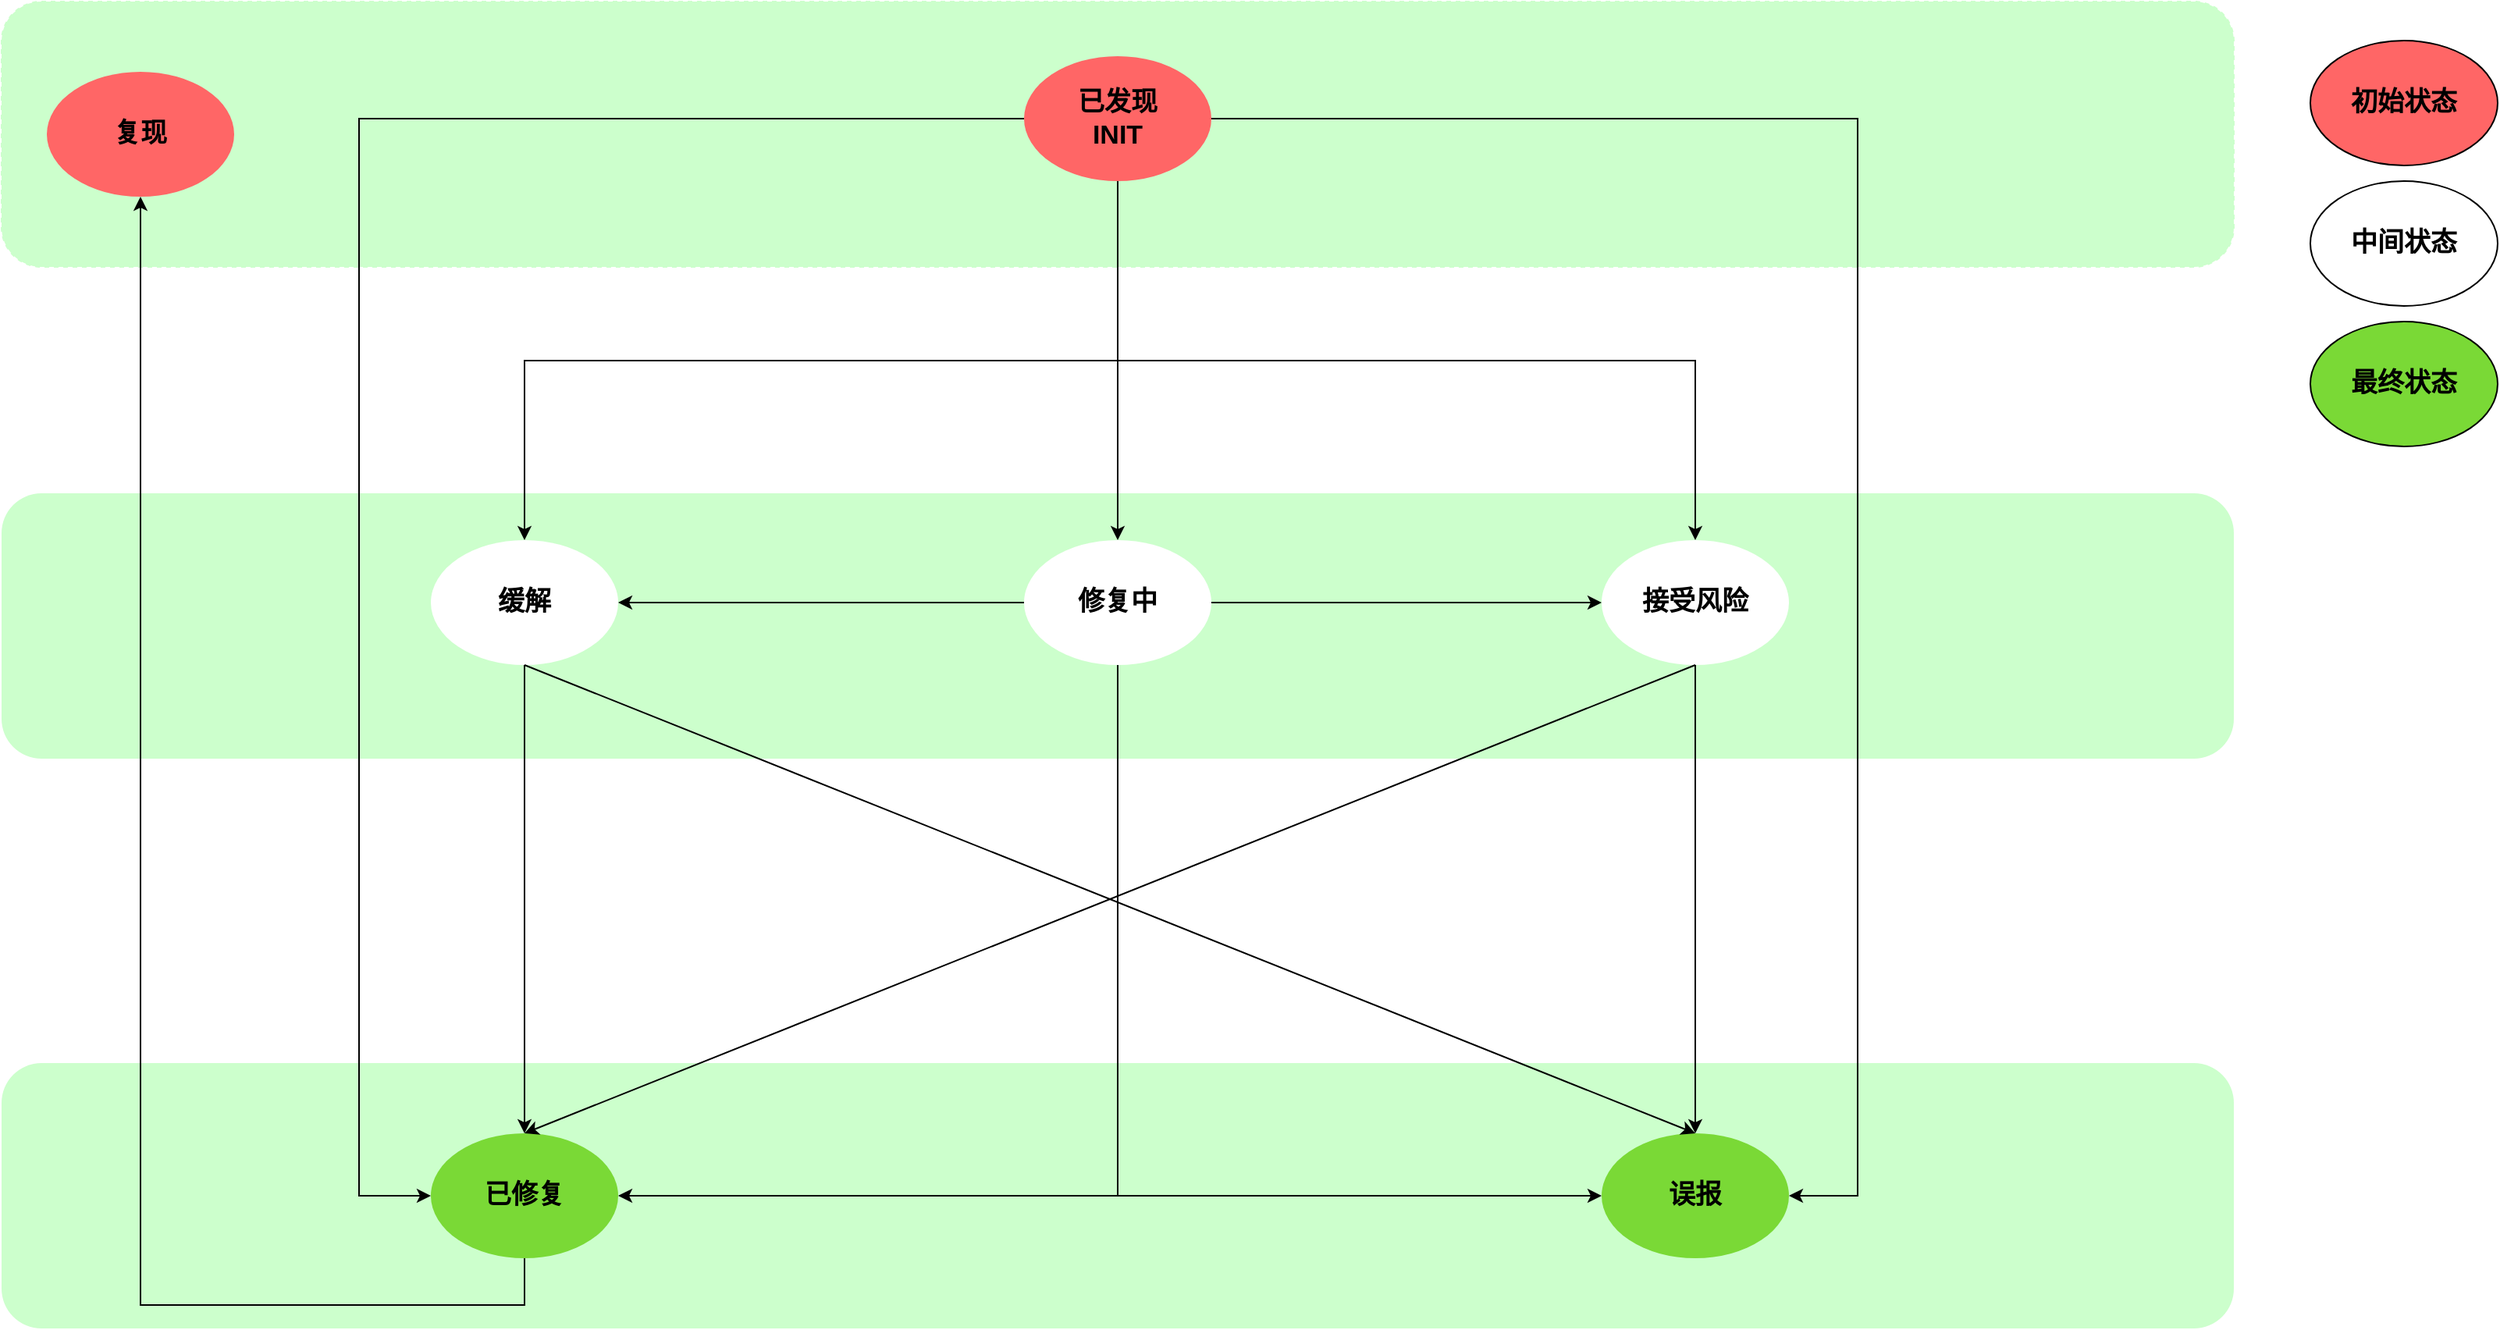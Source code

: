 <mxfile version="21.4.0" type="github">
  <diagram id="C5RBs43oDa-KdzZeNtuy" name="Page-1">
    <mxGraphModel dx="2856" dy="1726" grid="1" gridSize="10" guides="1" tooltips="1" connect="1" arrows="1" fold="1" page="1" pageScale="1" pageWidth="1169" pageHeight="827" math="0" shadow="0">
      <root>
        <mxCell id="WIyWlLk6GJQsqaUBKTNV-0" />
        <mxCell id="WIyWlLk6GJQsqaUBKTNV-1" parent="WIyWlLk6GJQsqaUBKTNV-0" />
        <mxCell id="Av-Ec4sqUtb1PAVs9bJq-25" value="" style="rounded=1;whiteSpace=wrap;html=1;dashed=1;fillColor=#CCFFCC;strokeColor=none;fontFamily=Helvetica;fontSize=17;fontStyle=1" vertex="1" parent="WIyWlLk6GJQsqaUBKTNV-1">
          <mxGeometry x="-19" y="655" width="1430" height="170" as="geometry" />
        </mxCell>
        <mxCell id="Av-Ec4sqUtb1PAVs9bJq-26" value="" style="rounded=1;whiteSpace=wrap;html=1;dashed=1;fillColor=#CCFFCC;strokeColor=#CCFFCC;gradientColor=none;fontFamily=Helvetica;fontSize=17;fontStyle=1" vertex="1" parent="WIyWlLk6GJQsqaUBKTNV-1">
          <mxGeometry x="-19" y="-25" width="1430" height="170" as="geometry" />
        </mxCell>
        <mxCell id="Av-Ec4sqUtb1PAVs9bJq-24" value="" style="rounded=1;whiteSpace=wrap;html=1;dashed=1;fillColor=#CCFFCC;strokeColor=none;strokeWidth=3;fontFamily=Helvetica;fontSize=17;fontStyle=1" vertex="1" parent="WIyWlLk6GJQsqaUBKTNV-1">
          <mxGeometry x="-19" y="290" width="1430" height="170" as="geometry" />
        </mxCell>
        <mxCell id="Av-Ec4sqUtb1PAVs9bJq-0" value="已发现&lt;br style=&quot;font-size: 17px;&quot;&gt;INIT" style="ellipse;whiteSpace=wrap;html=1;fillColor=#FF6666;strokeColor=none;fontFamily=Helvetica;fontSize=17;fontStyle=1" vertex="1" parent="WIyWlLk6GJQsqaUBKTNV-1">
          <mxGeometry x="636" y="10" width="120" height="80" as="geometry" />
        </mxCell>
        <mxCell id="Av-Ec4sqUtb1PAVs9bJq-1" value="修复中&lt;br style=&quot;font-size: 17px;&quot;&gt;" style="ellipse;whiteSpace=wrap;html=1;fillColor=#FFFFFF;strokeColor=none;fontFamily=Helvetica;fontSize=17;fontStyle=1" vertex="1" parent="WIyWlLk6GJQsqaUBKTNV-1">
          <mxGeometry x="636" y="320" width="120" height="80" as="geometry" />
        </mxCell>
        <mxCell id="Av-Ec4sqUtb1PAVs9bJq-2" value="已修复" style="ellipse;whiteSpace=wrap;html=1;fillColor=#7AD936;strokeColor=none;fontFamily=Helvetica;fontSize=17;fontStyle=1" vertex="1" parent="WIyWlLk6GJQsqaUBKTNV-1">
          <mxGeometry x="256" y="700" width="120" height="80" as="geometry" />
        </mxCell>
        <mxCell id="Av-Ec4sqUtb1PAVs9bJq-3" value="缓解" style="ellipse;whiteSpace=wrap;html=1;strokeColor=none;fillColor=#FFFFFF;fontFamily=Helvetica;fontSize=17;fontStyle=1" vertex="1" parent="WIyWlLk6GJQsqaUBKTNV-1">
          <mxGeometry x="256" y="320" width="120" height="80" as="geometry" />
        </mxCell>
        <mxCell id="Av-Ec4sqUtb1PAVs9bJq-4" value="接受风险" style="ellipse;whiteSpace=wrap;html=1;fillColor=#FFFFFF;strokeColor=none;fontFamily=Helvetica;fontSize=17;fontStyle=1" vertex="1" parent="WIyWlLk6GJQsqaUBKTNV-1">
          <mxGeometry x="1006" y="320" width="120" height="80" as="geometry" />
        </mxCell>
        <mxCell id="Av-Ec4sqUtb1PAVs9bJq-5" value="误报" style="ellipse;whiteSpace=wrap;html=1;fillColor=#7AD936;strokeColor=none;fontFamily=Helvetica;fontSize=17;fontStyle=1" vertex="1" parent="WIyWlLk6GJQsqaUBKTNV-1">
          <mxGeometry x="1006" y="700" width="120" height="80" as="geometry" />
        </mxCell>
        <mxCell id="Av-Ec4sqUtb1PAVs9bJq-6" value="复现" style="ellipse;whiteSpace=wrap;html=1;strokeColor=none;fillColor=#FF6666;fontFamily=Helvetica;fontSize=17;fontStyle=1" vertex="1" parent="WIyWlLk6GJQsqaUBKTNV-1">
          <mxGeometry x="10" y="20" width="120" height="80" as="geometry" />
        </mxCell>
        <mxCell id="Av-Ec4sqUtb1PAVs9bJq-7" value="" style="endArrow=classic;html=1;rounded=0;exitX=0.5;exitY=1;exitDx=0;exitDy=0;entryX=0.5;entryY=0;entryDx=0;entryDy=0;edgeStyle=orthogonalEdgeStyle;fontFamily=Helvetica;fontSize=17;fontStyle=1" edge="1" parent="WIyWlLk6GJQsqaUBKTNV-1" source="Av-Ec4sqUtb1PAVs9bJq-0" target="Av-Ec4sqUtb1PAVs9bJq-1">
          <mxGeometry width="50" height="50" relative="1" as="geometry">
            <mxPoint x="666" y="270" as="sourcePoint" />
            <mxPoint x="716" y="220" as="targetPoint" />
          </mxGeometry>
        </mxCell>
        <mxCell id="Av-Ec4sqUtb1PAVs9bJq-8" value="" style="endArrow=classic;html=1;rounded=0;exitX=1;exitY=0.5;exitDx=0;exitDy=0;entryX=0;entryY=0.5;entryDx=0;entryDy=0;fontFamily=Helvetica;fontSize=17;fontStyle=1" edge="1" parent="WIyWlLk6GJQsqaUBKTNV-1" source="Av-Ec4sqUtb1PAVs9bJq-1" target="Av-Ec4sqUtb1PAVs9bJq-4">
          <mxGeometry width="50" height="50" relative="1" as="geometry">
            <mxPoint x="666" y="270" as="sourcePoint" />
            <mxPoint x="716" y="220" as="targetPoint" />
          </mxGeometry>
        </mxCell>
        <mxCell id="Av-Ec4sqUtb1PAVs9bJq-9" value="" style="endArrow=classic;html=1;rounded=0;exitX=0;exitY=0.5;exitDx=0;exitDy=0;entryX=1;entryY=0.5;entryDx=0;entryDy=0;fontFamily=Helvetica;fontSize=17;fontStyle=1" edge="1" parent="WIyWlLk6GJQsqaUBKTNV-1" source="Av-Ec4sqUtb1PAVs9bJq-1" target="Av-Ec4sqUtb1PAVs9bJq-3">
          <mxGeometry width="50" height="50" relative="1" as="geometry">
            <mxPoint x="666" y="270" as="sourcePoint" />
            <mxPoint x="716" y="220" as="targetPoint" />
          </mxGeometry>
        </mxCell>
        <mxCell id="Av-Ec4sqUtb1PAVs9bJq-10" value="" style="endArrow=classic;html=1;rounded=0;exitX=0.5;exitY=1;exitDx=0;exitDy=0;entryX=0.5;entryY=0;entryDx=0;entryDy=0;fontFamily=Helvetica;fontSize=17;fontStyle=1" edge="1" parent="WIyWlLk6GJQsqaUBKTNV-1" source="Av-Ec4sqUtb1PAVs9bJq-3" target="Av-Ec4sqUtb1PAVs9bJq-2">
          <mxGeometry width="50" height="50" relative="1" as="geometry">
            <mxPoint x="666" y="270" as="sourcePoint" />
            <mxPoint x="716" y="220" as="targetPoint" />
          </mxGeometry>
        </mxCell>
        <mxCell id="Av-Ec4sqUtb1PAVs9bJq-11" value="" style="endArrow=classic;html=1;rounded=0;exitX=0.5;exitY=1;exitDx=0;exitDy=0;entryX=0.5;entryY=0;entryDx=0;entryDy=0;fontFamily=Helvetica;fontSize=17;fontStyle=1" edge="1" parent="WIyWlLk6GJQsqaUBKTNV-1" source="Av-Ec4sqUtb1PAVs9bJq-4" target="Av-Ec4sqUtb1PAVs9bJq-2">
          <mxGeometry width="50" height="50" relative="1" as="geometry">
            <mxPoint x="666" y="270" as="sourcePoint" />
            <mxPoint x="716" y="220" as="targetPoint" />
          </mxGeometry>
        </mxCell>
        <mxCell id="Av-Ec4sqUtb1PAVs9bJq-12" value="" style="endArrow=classic;html=1;rounded=0;entryX=0.5;entryY=1;entryDx=0;entryDy=0;edgeStyle=orthogonalEdgeStyle;exitX=0.5;exitY=1;exitDx=0;exitDy=0;fontFamily=Helvetica;fontSize=17;fontStyle=1" edge="1" parent="WIyWlLk6GJQsqaUBKTNV-1" source="Av-Ec4sqUtb1PAVs9bJq-2" target="Av-Ec4sqUtb1PAVs9bJq-6">
          <mxGeometry width="50" height="50" relative="1" as="geometry">
            <mxPoint x="150" y="670" as="sourcePoint" />
            <mxPoint x="716" y="340" as="targetPoint" />
            <Array as="points">
              <mxPoint x="316" y="810" />
              <mxPoint x="70" y="810" />
            </Array>
          </mxGeometry>
        </mxCell>
        <mxCell id="Av-Ec4sqUtb1PAVs9bJq-15" value="" style="endArrow=classic;html=1;rounded=0;entryX=1;entryY=0.5;entryDx=0;entryDy=0;exitX=0.5;exitY=1;exitDx=0;exitDy=0;edgeStyle=orthogonalEdgeStyle;fontFamily=Helvetica;fontSize=17;fontStyle=1" edge="1" parent="WIyWlLk6GJQsqaUBKTNV-1" source="Av-Ec4sqUtb1PAVs9bJq-1" target="Av-Ec4sqUtb1PAVs9bJq-2">
          <mxGeometry width="50" height="50" relative="1" as="geometry">
            <mxPoint x="626" y="90" as="sourcePoint" />
            <mxPoint x="716" y="220" as="targetPoint" />
          </mxGeometry>
        </mxCell>
        <mxCell id="Av-Ec4sqUtb1PAVs9bJq-16" value="" style="endArrow=classic;html=1;rounded=0;exitX=0.5;exitY=1;exitDx=0;exitDy=0;entryX=0;entryY=0.5;entryDx=0;entryDy=0;edgeStyle=orthogonalEdgeStyle;fontFamily=Helvetica;fontSize=17;fontStyle=1" edge="1" parent="WIyWlLk6GJQsqaUBKTNV-1" source="Av-Ec4sqUtb1PAVs9bJq-1" target="Av-Ec4sqUtb1PAVs9bJq-5">
          <mxGeometry width="50" height="50" relative="1" as="geometry">
            <mxPoint x="786" y="270" as="sourcePoint" />
            <mxPoint x="836" y="220" as="targetPoint" />
          </mxGeometry>
        </mxCell>
        <mxCell id="Av-Ec4sqUtb1PAVs9bJq-17" value="" style="endArrow=classic;html=1;rounded=0;exitX=0.5;exitY=1;exitDx=0;exitDy=0;entryX=0.5;entryY=0;entryDx=0;entryDy=0;fontFamily=Helvetica;fontSize=17;fontStyle=1" edge="1" parent="WIyWlLk6GJQsqaUBKTNV-1" source="Av-Ec4sqUtb1PAVs9bJq-3" target="Av-Ec4sqUtb1PAVs9bJq-5">
          <mxGeometry width="50" height="50" relative="1" as="geometry">
            <mxPoint x="786" y="270" as="sourcePoint" />
            <mxPoint x="836" y="220" as="targetPoint" />
          </mxGeometry>
        </mxCell>
        <mxCell id="Av-Ec4sqUtb1PAVs9bJq-18" value="" style="endArrow=classic;html=1;rounded=0;exitX=0.5;exitY=1;exitDx=0;exitDy=0;entryX=0.5;entryY=0;entryDx=0;entryDy=0;fontFamily=Helvetica;fontSize=17;fontStyle=1" edge="1" parent="WIyWlLk6GJQsqaUBKTNV-1" source="Av-Ec4sqUtb1PAVs9bJq-4" target="Av-Ec4sqUtb1PAVs9bJq-5">
          <mxGeometry width="50" height="50" relative="1" as="geometry">
            <mxPoint x="786" y="270" as="sourcePoint" />
            <mxPoint x="836" y="220" as="targetPoint" />
          </mxGeometry>
        </mxCell>
        <mxCell id="Av-Ec4sqUtb1PAVs9bJq-19" value="" style="endArrow=classic;html=1;rounded=0;exitX=0;exitY=0.5;exitDx=0;exitDy=0;entryX=0;entryY=0.5;entryDx=0;entryDy=0;edgeStyle=orthogonalEdgeStyle;fontFamily=Helvetica;fontSize=17;fontStyle=1" edge="1" parent="WIyWlLk6GJQsqaUBKTNV-1" source="Av-Ec4sqUtb1PAVs9bJq-0" target="Av-Ec4sqUtb1PAVs9bJq-2">
          <mxGeometry width="50" height="50" relative="1" as="geometry">
            <mxPoint x="786" y="270" as="sourcePoint" />
            <mxPoint x="376" y="740" as="targetPoint" />
            <Array as="points">
              <mxPoint x="210" y="50" />
              <mxPoint x="210" y="740" />
            </Array>
          </mxGeometry>
        </mxCell>
        <mxCell id="Av-Ec4sqUtb1PAVs9bJq-20" value="" style="endArrow=classic;html=1;rounded=0;exitX=1;exitY=0.5;exitDx=0;exitDy=0;entryX=1;entryY=0.5;entryDx=0;entryDy=0;edgeStyle=orthogonalEdgeStyle;fontFamily=Helvetica;fontSize=17;fontStyle=1" edge="1" parent="WIyWlLk6GJQsqaUBKTNV-1" source="Av-Ec4sqUtb1PAVs9bJq-0" target="Av-Ec4sqUtb1PAVs9bJq-5">
          <mxGeometry width="50" height="50" relative="1" as="geometry">
            <mxPoint x="786" y="270" as="sourcePoint" />
            <mxPoint x="836" y="220" as="targetPoint" />
            <Array as="points">
              <mxPoint x="1170" y="50" />
              <mxPoint x="1170" y="740" />
            </Array>
          </mxGeometry>
        </mxCell>
        <mxCell id="Av-Ec4sqUtb1PAVs9bJq-21" value="" style="endArrow=classic;html=1;rounded=0;exitX=0.5;exitY=1;exitDx=0;exitDy=0;entryX=0.5;entryY=0;entryDx=0;entryDy=0;edgeStyle=orthogonalEdgeStyle;fontFamily=Helvetica;fontSize=17;fontStyle=1" edge="1" parent="WIyWlLk6GJQsqaUBKTNV-1" source="Av-Ec4sqUtb1PAVs9bJq-0" target="Av-Ec4sqUtb1PAVs9bJq-3">
          <mxGeometry width="50" height="50" relative="1" as="geometry">
            <mxPoint x="786" y="270" as="sourcePoint" />
            <mxPoint x="836" y="220" as="targetPoint" />
          </mxGeometry>
        </mxCell>
        <mxCell id="Av-Ec4sqUtb1PAVs9bJq-22" value="" style="endArrow=classic;html=1;rounded=0;exitX=0.5;exitY=1;exitDx=0;exitDy=0;entryX=0.5;entryY=0;entryDx=0;entryDy=0;edgeStyle=orthogonalEdgeStyle;fontFamily=Helvetica;fontSize=17;fontStyle=1" edge="1" parent="WIyWlLk6GJQsqaUBKTNV-1" source="Av-Ec4sqUtb1PAVs9bJq-0" target="Av-Ec4sqUtb1PAVs9bJq-4">
          <mxGeometry width="50" height="50" relative="1" as="geometry">
            <mxPoint x="786" y="270" as="sourcePoint" />
            <mxPoint x="836" y="220" as="targetPoint" />
          </mxGeometry>
        </mxCell>
        <mxCell id="Av-Ec4sqUtb1PAVs9bJq-27" value="初始状态" style="ellipse;whiteSpace=wrap;html=1;fillColor=#FF6666;strokeColor=default;fontFamily=Helvetica;fontSize=17;fontStyle=1" vertex="1" parent="WIyWlLk6GJQsqaUBKTNV-1">
          <mxGeometry x="1460" width="120" height="80" as="geometry" />
        </mxCell>
        <mxCell id="Av-Ec4sqUtb1PAVs9bJq-28" value="中间状态" style="ellipse;whiteSpace=wrap;html=1;fillColor=#FFFFFF;strokeColor=default;fontFamily=Helvetica;fontSize=17;fontStyle=1" vertex="1" parent="WIyWlLk6GJQsqaUBKTNV-1">
          <mxGeometry x="1460" y="90" width="120" height="80" as="geometry" />
        </mxCell>
        <mxCell id="Av-Ec4sqUtb1PAVs9bJq-29" value="最终状态" style="ellipse;whiteSpace=wrap;html=1;fillColor=#7AD936;strokeColor=default;fontFamily=Helvetica;fontSize=17;fontStyle=1" vertex="1" parent="WIyWlLk6GJQsqaUBKTNV-1">
          <mxGeometry x="1460" y="180" width="120" height="80" as="geometry" />
        </mxCell>
      </root>
    </mxGraphModel>
  </diagram>
</mxfile>
